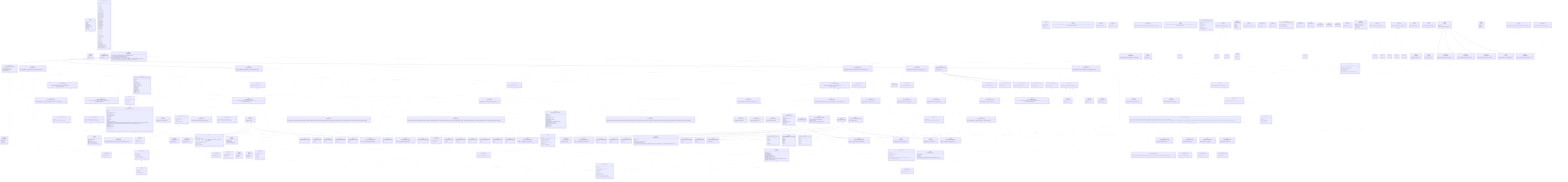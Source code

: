 classDiagram
class Menu {
  <<interface>>
  name: string
  icon: any
  component: any
  props: MenuProps
  needsReport?: boolean
  style?: string
  class?: string
  openedOnMobile?: boolean
}
Menu <.. MenuProps


class MenuProps {
  <<interface>>
  route: string
}



class GenericContainerProps {
  <<interface>>
  element?: any
  xxxl?: boolean
  xxl?: boolean
  xl?: boolean
  lg?: boolean
  sm?: boolean
  full?: boolean
  horizontal?: boolean
  vertical?: boolean
  rounded?: boolean
  colorless?: boolean
  transparent?: boolean
  primary?: boolean
  secondary?: boolean
  tertiary?: boolean
  black?: boolean
  red?: boolean
  orange?: boolean
  amber?: boolean
  yellow?: boolean
  lime?: boolean
  green?: boolean
  emerald?: boolean
  teal?: boolean
  cyan?: boolean
  sky?: boolean
  blue?: boolean
  indigo?: boolean
  violet?: boolean
  purple?: boolean
  fuchsia?: boolean
  pink?: boolean
  rose?: boolean
  clickable?: boolean
  focusable?: boolean
  disabled?: boolean
  svg?: any
  leftSvg?: any
  rightSvg?: any
  src?: string
  leftSrc?: string
  rightSrc?: string
  containerClasses?: string
  illustrationClasses?: string
  leftIllustrationClasses?: string
  rightIllustrationClasses?: string
}



class GenericIllustrationProps {
  <<interface>>
  right?: boolean
}

GenericContainerProps <|-- GenericIllustrationProps

class Color {
  <<interface>>
  buttonColors: string
  iconsClasses: string
  hexColor: string
}



class ColorName {
  <<type>>
  | 'gray'   | 'red'   | 'orange'   | 'amber'   | 'yellow'   | 'lime'   | 'green'   | 'emerald'   | 'teal'   | 'cyan'   | 'sky'   | 'blue'   | 'indigo'   | 'violet'   | 'purple'   | 'fuchsia'   | 'pink'   | 'rose'
}



class DataCategory {
  <<interface>>
  name: string
  saveable?: true
  neededInExcelName?: true
}



class DataCompute {
  <<type>>
  #40;label: DataLabel#41; =#62; void
}



class DataComputer {
  <<interface>>
  label: DataLabel
  init: #40;#41; =#62; void
  clean: #40;#41; =#62; void
}
DataComputer <.. DataLabel~T, Unit~


class DataLabel~T, Unit~ {
  <<interface>>
  name: string
  unit?: MathUnit#60;T#62;
  category: DataCategory
  getFullName: #40;#41; =#62; string
  toJSON: #40;#41; =#62; JSONDataLabel#60;Unit#62;
}
DataLabel~T, Unit~ <.. MathUnit~PossibleUnits~
DataLabel~T, Unit~ <.. DataCategory


class DataLabelsFrom {
  <<type>>
  'Drop' | 'Test' | 'Zone'
}



class BaseDataLabels {
  <<interface>>
  groups: SelectableList#60;AnyBaseDataLabelsGroup, BaseDataLabelsGroups#62;
  table: SelectableList#60;BaseTableDataLabelsParameters#62;
  getList: #40;from: DataLabelsFrom#41; =#62; DataLabel#60;string, string#62;[]
  findIn: #40;     from: DataLabelsFrom,     name: string,     category?: DataCategory   #41; =#62; DataLabel#60;string, string#62; | undefined
  pushTo: #40;     from: DataLabelsFrom,     label: DataLabel   #41; =#62; DataLabel#60;string, string#62; | undefined
}
BaseDataLabels <.. SelectableList~T, L~
BaseDataLabels <.. AnyBaseDataLabelsGroup
BaseDataLabels <.. BaseDataLabelsGroups
BaseDataLabels <.. BaseTableDataLabelsParameters


class BaseDataLabelsGroups {
  <<type>>
  [   BaseDropDataLabelsGroup#60;BaseDropIndex#62;,   BaseTestDataLabelsGroup,   BaseZoneDataLabelsGroup ]
}
BaseDataLabelsGroups <.. BaseDropDataLabelsGroup~Drop~
BaseDataLabelsGroups <.. BaseDropIndex
BaseDataLabelsGroups <.. BaseTestDataLabelsGroup
BaseDataLabelsGroups <.. BaseZoneDataLabelsGroup


class AnyBaseDataLabelsGroup {
  <<type>>
  BaseDataLabelsGroups[number]
}
AnyBaseDataLabelsGroup <.. BaseDataLabelsGroups


class BaseDataLabelsGroup~From~ {
  <<interface>>
  from: From
  choices: SelectableList#60;DataLabel#60;string#62;#62;
}
BaseDataLabelsGroup~From~ <.. SelectableList~T, L~
BaseDataLabelsGroup~From~ <.. DataLabel~T, Unit~


class BaseDropDataLabelsGroup~Drop~ {
  <<interface>>
  indexes: SelectableList#60;Drop#62;
}
BaseDropDataLabelsGroup~Drop~ <.. SelectableList~T, L~


class BaseTestDataLabelsGroup {
  <<interface>>

}



class BaseZoneDataLabelsGroup {
  <<interface>>

}



class BaseTableDataLabelsParameters {
  <<interface>>
  group: AnyBaseDataLabelsGroup
  dataLabels: DataLabel#60;string#62;[]
  index?: BaseDropIndex
}
BaseTableDataLabelsParameters <.. AnyBaseDataLabelsGroup
BaseTableDataLabelsParameters <.. DataLabel~T, Unit~
BaseTableDataLabelsParameters <.. BaseDropIndex


class HeavydynDataLabels {
  <<interface>>
  groups: SelectableList#60;     HeavydynDataLabelsGroup,     HeavydynDataLabelsGroups   #62;
}
HeavydynDataLabels <.. SelectableList~T, L~
HeavydynDataLabels <.. HeavydynDataLabelsGroup
HeavydynDataLabels <.. HeavydynDataLabelsGroups
BaseDataLabels <|-- HeavydynDataLabels

class HeavydynDataLabelsGroup {
  <<type>>
  HeavydynDataLabelsGroups[number]
}
HeavydynDataLabelsGroup <.. HeavydynDataLabelsGroups


class HeavydynDataLabelsGroups {
  <<type>>
  [   HeavydynDropDataLabelsGroup,   HeavydynTestDataLabelsGroup,   HeavydynZoneDataLabelsGroup ]
}
HeavydynDataLabelsGroups <.. HeavydynDropDataLabelsGroup
HeavydynDataLabelsGroups <.. HeavydynTestDataLabelsGroup
HeavydynDataLabelsGroups <.. HeavydynZoneDataLabelsGroup


class HeavydynDropDataLabelsGroup {
  <<interface>>
  indexes: SelectableList#60;HeavydynDropIndex#62;
  sequenceName: string
  toJSON: #40;#41; =#62; JSONHeavydynDropDataLabelsGroup
}
HeavydynDropDataLabelsGroup <.. SelectableList~T, L~
HeavydynDropDataLabelsGroup <.. HeavydynDropIndex


class HeavydynTestDataLabelsGroup {
  <<interface>>
  toJSON: #40;#41; =#62; JSONHeavydynTestDataLabelsGroup
}

BaseTestDataLabelsGroup <|-- HeavydynTestDataLabelsGroup

class HeavydynZoneDataLabelsGroup {
  <<interface>>
  toJSON: #40;#41; =#62; JSONHeavydynZoneDataLabelsGroup
}

BaseZoneDataLabelsGroup <|-- HeavydynZoneDataLabelsGroup

class MaxidynDataLabels {
  <<interface>>
  groups: SelectableList#60;     MaxidynDataLabelsGroup,     MaxidynDataLabelsGroups   #62;
}
MaxidynDataLabels <.. SelectableList~T, L~
MaxidynDataLabels <.. MaxidynDataLabelsGroup
MaxidynDataLabels <.. MaxidynDataLabelsGroups
BaseDataLabels <|-- MaxidynDataLabels

class MaxidynDataLabelsGroup {
  <<type>>
  MaxidynDataLabelsGroups[number]
}
MaxidynDataLabelsGroup <.. MaxidynDataLabelsGroups


class MaxidynDataLabelsGroups {
  <<type>>
  [   MaxidynDropDataLabelsGroup,   MaxidynTestDataLabelsGroup,   MaxidynZoneDataLabelsGroup ]
}
MaxidynDataLabelsGroups <.. MaxidynDropDataLabelsGroup
MaxidynDataLabelsGroups <.. MaxidynTestDataLabelsGroup
MaxidynDataLabelsGroups <.. MaxidynZoneDataLabelsGroup


class MaxidynDropDataLabelsGroup {
  <<interface>>
  indexes: SelectableList#60;MaxidynDropIndex#62;
  toJSON: #40;#41; =#62; JSONMaxidynDropDataLabelsGroup
}
MaxidynDropDataLabelsGroup <.. SelectableList~T, L~
MaxidynDropDataLabelsGroup <.. MaxidynDropIndex


class MaxidynTestDataLabelsGroup {
  <<interface>>
  toJSON: #40;#41; =#62; JSONMaxidynTestDataLabelsGroup
}

BaseTestDataLabelsGroup <|-- MaxidynTestDataLabelsGroup

class MaxidynZoneDataLabelsGroup {
  <<interface>>
  toJSON: #40;#41; =#62; JSONMaxidynZoneDataLabelsGroup
}

BaseZoneDataLabelsGroup <|-- MaxidynZoneDataLabelsGroup

class MinidynDataLabels {
  <<interface>>
  groups: SelectableList#60;     MinidynDataLabelsGroup,     MinidynDataLabelsGroups   #62;
}
MinidynDataLabels <.. SelectableList~T, L~
MinidynDataLabels <.. MinidynDataLabelsGroup
MinidynDataLabels <.. MinidynDataLabelsGroups
BaseDataLabels <|-- MinidynDataLabels

class MinidynDataLabelsGroup {
  <<type>>
  MinidynDataLabelsGroups[number]
}
MinidynDataLabelsGroup <.. MinidynDataLabelsGroups


class MinidynDataLabelsGroups {
  <<type>>
  [   MinidynDropDataLabelsGroup,   MinidynTestDataLabelsGroup,   MinidynZoneDataLabelsGroup ]
}
MinidynDataLabelsGroups <.. MinidynDropDataLabelsGroup
MinidynDataLabelsGroups <.. MinidynTestDataLabelsGroup
MinidynDataLabelsGroups <.. MinidynZoneDataLabelsGroup


class MinidynDropDataLabelsGroup {
  <<interface>>
  indexes: SelectableList#60;MinidynDropIndex#62;
  toJSON: #40;#41; =#62; JSONMinidynDropDataLabelsGroup
}
MinidynDropDataLabelsGroup <.. SelectableList~T, L~
MinidynDropDataLabelsGroup <.. MinidynDropIndex


class MinidynTestDataLabelsGroup {
  <<interface>>
  toJSON: #40;#41; =#62; JSONMinidynTestDataLabelsGroup
}

BaseTestDataLabelsGroup <|-- MinidynTestDataLabelsGroup

class MinidynZoneDataLabelsGroup {
  <<interface>>
  toJSON: #40;#41; =#62; JSONMinidynZoneDataLabelsGroup
}

BaseZoneDataLabelsGroup <|-- MinidynZoneDataLabelsGroup

class MachineDataLabels {
  <<type>>
  | HeavydynDataLabels   | MaxidynDataLabels   | MinidynDataLabels
}
MachineDataLabels <.. HeavydynDataLabels
MachineDataLabels <.. MaxidynDataLabels
MachineDataLabels <.. MinidynDataLabels


class MachineDataLabelsGroups {
  <<type>>
  | HeavydynDataLabelsGroups   | MaxidynDataLabelsGroups   | MinidynDataLabelsGroups
}
MachineDataLabelsGroups <.. HeavydynDataLabelsGroups
MachineDataLabelsGroups <.. MaxidynDataLabelsGroups
MachineDataLabelsGroups <.. MinidynDataLabelsGroups


class MachineDataLabelsGroup {
  <<type>>
  | HeavydynDataLabelsGroup   | MaxidynDataLabelsGroup   | MinidynDataLabelsGroup
}
MachineDataLabelsGroup <.. HeavydynDataLabelsGroup
MachineDataLabelsGroup <.. MaxidynDataLabelsGroup
MachineDataLabelsGroup <.. MinidynDataLabelsGroup


class MachineDropDataLabelsGroup {
  <<type>>
  | HeavydynDropDataLabelsGroup   | MaxidynDropDataLabelsGroup   | MinidynDropDataLabelsGroup
}
MachineDropDataLabelsGroup <.. HeavydynDropDataLabelsGroup
MachineDropDataLabelsGroup <.. MaxidynDropDataLabelsGroup
MachineDropDataLabelsGroup <.. MinidynDropDataLabelsGroup


class DataValue~T~ {
  <<interface>>
  label: DataLabel#60;T#62;
  value: MathNumber
  toJSON: #40;#41; =#62; JSONDataValue
}
DataValue~T~ <.. DataLabel~T, Unit~
DataValue~T~ <.. MathNumber


class DataValueTuple {
  <<type>>
  [DataValue#60;string#62;, DataValueUpdater]
}
DataValueTuple <.. DataValue~T~
DataValueTuple <.. DataValueUpdater


class DataValueUpdater {
  <<type>>
  #40;   dataList: DataValue#60;string#62;[],   index?: number,   array?: DataValue#60;string#62;[][] #41; =#62; void
}



class BaseDrop~DropIndex, Point~ {
  <<interface>>
  index: DropIndex
  data: DataValue#60;string#62;[]
  point: Point
  impactData: ImpactData | null
}
BaseDrop~DropIndex, Point~ <.. DataValue~T~
BaseDrop~DropIndex, Point~ <.. ImpactData


class BaseDropIndex {
  <<interface>>
  displayedIndex: number
}



class HeavydynDropType {
  <<type>>
  'Distance' | 'Time' | 'Force' | 'Height'
}



class HeavydynDrop {
  <<interface>>

}



class HeavydynDropIndex {
  <<interface>>
  type: HeavydynDropType
  value: MathNumber
}
HeavydynDropIndex <.. HeavydynDropType
HeavydynDropIndex <.. MathNumber
BaseDropIndex <|-- HeavydynDropIndex

class MaxidynDropType {
  <<type>>
  'Training' | 'Averaging'
}



class MaxidynDrop {
  <<interface>>

}



class MaxidynDropIndex {
  <<interface>>
  type: MaxidynDropType
}
MaxidynDropIndex <.. MaxidynDropType
BaseDropIndex <|-- MaxidynDropIndex

class MinidynDropType {
  <<type>>
  'Training' | 'Averaging'
}



class MinidynDrop {
  <<interface>>

}



class MinidynDropIndex {
  <<interface>>
  type: MinidynDropType
}
MinidynDropIndex <.. MinidynDropType
BaseDropIndex <|-- MinidynDropIndex

class MachineDrop {
  <<type>>
  HeavydynDrop | MaxidynDrop | MinidynDrop
}
MachineDrop <.. HeavydynDrop
MachineDrop <.. MaxidynDrop
MachineDrop <.. MinidynDrop


class MachineDropIndex {
  <<type>>
  HeavydynDropIndex | MaxidynDropIndex | MinidynDropIndex
}
MachineDropIndex <.. HeavydynDropIndex
MachineDropIndex <.. MaxidynDropIndex
MachineDropIndex <.. MinidynDropIndex


class Field {
  <<interface>>
  label: string
  settings: JSONFieldSettings
  value: | boolean     | number     | string     | SlidableNumber     | DateValue     | LongString     | SelectableString
  getValue: #40;#41; =#62; string | number | boolean
  setValue: #40;value: string | number#41; =#62; void
  toString: #40;#41; =#62; string
  toJSON: #40;#41; =#62; JSONField
}
Field <.. SlidableNumber
Field <.. DateValue
Field <.. LongString
Field <.. SelectableString


class SlidableNumber {
  <<interface>>
  kind: 'slidableNumber'
  step: number
  min: number
  max: number
  value: number
}



class DateValue {
  <<interface>>
  kind: 'dateValue'
  value: string
}



class LongString {
  <<interface>>
  kind: 'longString'
  value: string
}



class SelectableString {
  <<interface>>
  kind: 'selectableString'
  possibleValues: string[]
  value: string
}



class Icon {
  <<interface>>
  element: HTMLElement
  color: string
  setColor: #40;color?: string#41; =#62; void
  setText: #40;text: string#41; =#62; void
  setIcon: #40;iconName: IconName#41; =#62; void
}



class IconName {
  <<type>>
  | 'Circle'   | 'Triangle'   | 'Square'   | 'Rhombus'   | 'Flare'   | 'Pentagon'   | 'Hexagon'   | 'HexagonAlt'   | 'Heptagon'   | 'Octagon'
}



class Line {
  <<interface>>
  sortedPoints: BasePoint[]
  addToMap: #40;#41; =#62; void
  update: #40;#41; =#62; void
  remove: #40;#41; =#62; void
}
Line <.. BasePoint~Drop, Zone~


class MathNumber {
  <<interface>>
  value: number
  unit?: MathUnit#60;string#62;
  displayedString: string
  displayedStringWithUnit: string
  updateValue: #40;value: number#41; =#62; void
  updateDisplayedStrings: #40;#41; =#62; void
  getLocaleString: #40;     options: MathNumberGetLocaleStringOptions   #41; =#62; string
  getValueAs: #40;unit: string#41; =#62; number
}
MathNumber <.. MathUnit~PossibleUnits~


class MathNumberGetLocaleStringOptions {
  <<interface>>
  appendUnitToString?: true
  locale?: string
  precision?: number
  disablePreString?: true
  unit?: string
  removeSpaces?: true
  disableMinAndMax?: true
}



class MathUnit~PossibleUnits~ {
  <<interface>>
  name: string
  baseUnit: string
  possibleSettings: [PossibleUnits, number][]
  possiblePrecisions: number[]
  readOnly: boolean
  min: number
  max: number
  currentUnit: PossibleUnits
  currentPrecision: number
  getAverage: #40;values: number[]#41; =#62; number
  toJSON: #40;#41; =#62; JSONMathUnit#60;PossibleUnits#62;
}



class HeavydynUnitsSkeleton~A, B, C, D, E, F~ {
  <<interface>>
  deflection: A
  force: B
  temperature: C
  distance: D
  time: E
  modulus: F
}



class HeavydynUnitsNames {
  <<type>>
  keyof HeavydynUnitsSkeleton#60;any#62;
}
HeavydynUnitsNames <.. HeavydynUnitsSkeleton~A, B, C, D, E, F~


class PossibleHeavydynDeflectionUnits {
  <<type>>
  'mm' | '1/100 mm' | 'um'
}



class PossibleHeavydynForceUnits {
  <<type>>
  'N' | 'kN' | 'lbs'
}



class PossibleHeavydynTemperatureUnits {
  <<type>>
  '°C' | '°F' | 'K'
}



class PossibleHeavydynDistanceUnits {
  <<type>>
  'm' | 'km' | 'mi'
}



class PossibleHeavydynTimeUnits {
  <<type>>
  's' | 'ms' | 'us'
}



class PossibleHeavydynModulusUnits {
  <<type>>
  'MPa'
}



class HeavydynMathUnits {
  <<type>>
  HeavydynUnitsSkeleton#60;   MathUnit#60;PossibleHeavydynDeflectionUnits#62;,   MathUnit#60;PossibleHeavydynForceUnits#62;,   MathUnit#60;PossibleHeavydynTemperatureUnits#62;,   MathUnit#60;PossibleHeavydynDistanceUnits#62;,   MathUnit#60;PossibleHeavydynTimeUnits#62;,   MathUnit#60;PossibleHeavydynModulusUnits#62; #62;
}
HeavydynMathUnits <.. HeavydynUnitsSkeleton~A, B, C, D, E, F~
HeavydynMathUnits <.. MathUnit~PossibleUnits~
HeavydynMathUnits <.. PossibleHeavydynDeflectionUnits
HeavydynMathUnits <.. PossibleHeavydynForceUnits
HeavydynMathUnits <.. PossibleHeavydynTemperatureUnits
HeavydynMathUnits <.. PossibleHeavydynDistanceUnits
HeavydynMathUnits <.. PossibleHeavydynTimeUnits
HeavydynMathUnits <.. PossibleHeavydynModulusUnits


class MaxidynUnitsSkeleton~A, B, C, D, E, F, G~ {
  <<interface>>
  modulus: A
  stiffness: B
  deflection: C
  force: D
  distance: E
  time: F
  percentage: G
}



class PossibleMaxidynModulusUnits {
  <<type>>
  'MPa'
}



class PossibleMaxidynStiffnessUnits {
  <<type>>
  'MN / m'
}



class PossibleMaxidynDeflectionUnits {
  <<type>>
  'mm' | 'um'
}



class PossibleMaxidynForceUnits {
  <<type>>
  'N' | 'kN'
}



class PossibleMaxidynDistanceUnits {
  <<type>>
  'm' | 'km' | 'mi'
}



class PossibleMaxidynTimeUnits {
  <<type>>
  's' | 'ms' | 'us'
}



class PossibleMaxidynPercentageUnits {
  <<type>>
  '%'
}



class MaxidynMathUnits {
  <<type>>
  MaxidynUnitsSkeleton#60;   MathUnit#60;PossibleMaxidynModulusUnits#62;,   MathUnit#60;PossibleMaxidynStiffnessUnits#62;,   MathUnit#60;PossibleMaxidynDeflectionUnits#62;,   MathUnit#60;PossibleMaxidynForceUnits#62;,   MathUnit#60;PossibleMaxidynDistanceUnits#62;,   MathUnit#60;PossibleMaxidynTimeUnits#62;,   MathUnit#60;PossibleMaxidynPercentageUnits#62; #62;
}
MaxidynMathUnits <.. MaxidynUnitsSkeleton~A, B, C, D, E, F, G~
MaxidynMathUnits <.. MathUnit~PossibleUnits~
MaxidynMathUnits <.. PossibleMaxidynModulusUnits
MaxidynMathUnits <.. PossibleMaxidynStiffnessUnits
MaxidynMathUnits <.. PossibleMaxidynDeflectionUnits
MaxidynMathUnits <.. PossibleMaxidynForceUnits
MaxidynMathUnits <.. PossibleMaxidynDistanceUnits
MaxidynMathUnits <.. PossibleMaxidynTimeUnits
MaxidynMathUnits <.. PossibleMaxidynPercentageUnits


class MaxidynUnitsNames {
  <<type>>
  keyof MaxidynUnitsSkeleton#60;any#62;
}
MaxidynUnitsNames <.. MaxidynUnitsSkeleton~A, B, C, D, E, F, G~


class MinidynUnitsSkeleton~A, B, C, D, E, F~ {
  <<interface>>
  modulus: A
  stiffness: B
  deflection: C
  force: D
  time: E
  percentage: F
}



class PossibleMinidynModulusUnits {
  <<type>>
  'MPa'
}



class PossibleMinidynStiffnessUnits {
  <<type>>
  'MN / m'
}



class PossibleMinidynDeflectionUnits {
  <<type>>
  'mm' | 'um'
}



class PossibleMinidynForceUnits {
  <<type>>
  'N' | 'kN'
}



class PossibleMinidynTimeUnits {
  <<type>>
  's' | 'ms' | 'us'
}



class PossibleMinidynPercentageUnits {
  <<type>>
  '%'
}



class MinidynMathUnits {
  <<type>>
  MinidynUnitsSkeleton#60;   MathUnit#60;PossibleMinidynModulusUnits#62;,   MathUnit#60;PossibleMinidynStiffnessUnits#62;,   MathUnit#60;PossibleMinidynDeflectionUnits#62;,   MathUnit#60;PossibleMinidynForceUnits#62;,   MathUnit#60;PossibleMinidynTimeUnits#62;,   MathUnit#60;PossibleMinidynPercentageUnits#62; #62;
}
MinidynMathUnits <.. MinidynUnitsSkeleton~A, B, C, D, E, F~
MinidynMathUnits <.. MathUnit~PossibleUnits~
MinidynMathUnits <.. PossibleMinidynModulusUnits
MinidynMathUnits <.. PossibleMinidynStiffnessUnits
MinidynMathUnits <.. PossibleMinidynDeflectionUnits
MinidynMathUnits <.. PossibleMinidynForceUnits
MinidynMathUnits <.. PossibleMinidynTimeUnits
MinidynMathUnits <.. PossibleMinidynPercentageUnits


class MinidynUnitsNames {
  <<type>>
  keyof MinidynUnitsSkeleton#60;any#62;
}
MinidynUnitsNames <.. MinidynUnitsSkeleton~A, B, C, D, E, F~


class Overlay {
  <<interface>>
  id: string
  sourceData: mapboxgl.ImageSourceRaw
  markerNW: mapboxgl.Marker
  markerSE: mapboxgl.Marker
  opacity: number
  addToMap: #40;isVisible: boolean#41; =#62; void
  remove: #40;#41; =#62; void
  toJSON: #40;#41; =#62; JSONOverlay
}



class ImageCoordinates {
  <<interface>>
  tl: XYCoord
  tr: XYCoord
  bl: XYCoord
  br: XYCoord
}
ImageCoordinates <.. XYCoord


class BasePoint~Drop, Zone~ {
  <<interface>>
  id: string
  date: Date
  marker: mapboxgl.Marker | null
  icon: Icon | null
  settings: JSONPointSettings
  data: DataValue#60;string#62;[]
  information: Field[]
  drops: Drop[]
  index: number
  number: number
  zone: Zone
  rawDataFile: ArrayBufferLike | null
  getSelectedMathNumber: #40;     groupFrom: DataLabelsFrom,     dataLabel: DataLabel#60;string#62;,     index?: BaseDropIndex | null   #41; =#62; MathNumber | undefined
  getDisplayedString: #40;     groupFrom: DataLabelsFrom,     dataLabel: DataLabel#60;string#62;,     index?: BaseDropIndex | null   #41; =#62; string
  updateColor: #40;#41; =#62; void
  updateText: #40;#41; =#62; void
  updateVisibility: #40;#41; =#62; void
  updatePopup: #40;#41; =#62; void
  addToMap: #40;#41; =#62; void
  checkVisibility: #40;#41; =#62; boolean
  remove: #40;#41; =#62; void
}
BasePoint~Drop, Zone~ <.. Icon
BasePoint~Drop, Zone~ <.. DataValue~T~
BasePoint~Drop, Zone~ <.. Field


class HeavydynPoint {
  <<interface>>

}



class MaxidynPoint {
  <<interface>>

}



class MinidynPoint {
  <<interface>>

}



class MachinePoint {
  <<type>>
  HeavydynPoint | MaxidynPoint | MinidynPoint
}
MachinePoint <.. HeavydynPoint
MachinePoint <.. MaxidynPoint
MachinePoint <.. MinidynPoint


class MachineName {
  <<type>>
  'Heavydyn' | 'Maxidyn' | 'Minidyn'
}



class BaseProject~Report, MathUnits~ {
  <<interface>>
  name: Field
  information: Field[]
  hardware: Field[]
  reports: SelectableList#60;Report#62;
  units: MathUnits
  settings: BaseProjectSettings
  overlays: Overlay[]
  acquisitionParameters: JSONAcquisitionParameters
  refreshLinesAndOverlays: #40;#41; =#62; void
  setMapStyle: #40;styleIndex: number#41; =#62; void
  fitOnMap: #40;#41; =#62; void
  addToMap: #40;#41; =#62; void
  remove: #40;#41; =#62; void
}
BaseProject~Report, MathUnits~ <.. Field
BaseProject~Report, MathUnits~ <.. SelectableList~T, L~
BaseProject~Report, MathUnits~ <.. BaseProjectSettings
BaseProject~Report, MathUnits~ <.. Overlay


class BaseProjectSettings {
  <<interface>>
  arePointsLocked: boolean
}



class LoadReferenceSourceValue {
  <<type>>
  LoadReferenceSourceList[number]
}
LoadReferenceSourceValue <.. LoadReferenceSourceList


class LoadReferenceSourceList {
  <<type>>
  ['Sequence', 'Custom']
}



class TemperatureFromSourceValue {
  <<type>>
  TemperatureFromSourceList[number]
}
TemperatureFromSourceValue <.. TemperatureFromSourceList


class TemperatureFromSourceList {
  <<type>>
  ['Tair', 'Tsurf', 'Tman']
}



class TemperatureAverageValue {
  <<type>>
  TemperatureAverageList[number]
}
TemperatureAverageValue <.. TemperatureAverageList


class TemperatureAverageList {
  <<type>>
  ['Point', 'Zone', 'Report', 'Custom']
}



class TemperatureStructureTypeValue {
  <<type>>
  TemperatureStructureTypeList[number]
}
TemperatureStructureTypeValue <.. TemperatureStructureTypeList


class TemperatureStructureTypeList {
  <<type>>
  [   // TODO: Translate   #123;     name: 'Souple'     k: 0.15   #125;,   #123;     name: 'Bitumineux épais'     k: 0.2   #125;,   #123;     name: 'Mixte'     k: 0.08   #125;,   #123;     name: 'Semi-rigide'     k: 0.04   #125; ]
}



class HeavydynProject {
  <<interface>>
  calibrations: HeavydynCalibrations
  correctionParameters: HeavydynCorrectionParameters
}
HeavydynProject <.. HeavydynCalibrations
HeavydynProject <.. HeavydynCorrectionParameters


class HeavydynCalibrations {
  <<interface>>
  date: Date
  dPlate: number
  channels: JSONChannel[]
  sensors: JSONSensor[]
}



class HeavydynCorrectionParameters {
  <<interface>>
  load: #123;     active: boolean     loadReferenceSource: SelectableList#60;       LoadReferenceSourceValue,       LoadReferenceSourceList     #62;     customValue: MathNumber   #125;
  temperature: #123;     active: boolean     temperatureFromSource: SelectableList#60;       TemperatureFromSourceValue,       TemperatureFromSourceList     #62;     average: SelectableList#60;TemperatureAverageValue, TemperatureAverageList#62;     customValue: MathNumber     temperatureTo: MathNumber     structureType: SelectableList#60;       TemperatureStructureTypeValue,       TemperatureStructureTypeList     #62;   #125;
}
HeavydynCorrectionParameters <.. SelectableList~T, L~
HeavydynCorrectionParameters <.. LoadReferenceSourceValue
HeavydynCorrectionParameters <.. LoadReferenceSourceList
HeavydynCorrectionParameters <.. MathNumber
HeavydynCorrectionParameters <.. TemperatureFromSourceValue
HeavydynCorrectionParameters <.. TemperatureFromSourceList
HeavydynCorrectionParameters <.. TemperatureAverageValue
HeavydynCorrectionParameters <.. TemperatureAverageList
HeavydynCorrectionParameters <.. TemperatureStructureTypeValue
HeavydynCorrectionParameters <.. TemperatureStructureTypeList


class MaxidynProject {
  <<interface>>
  bearingParameters: JSONBearingParameters
}



class MinidynProject {
  <<interface>>
  bearingParameters: JSONBearingParameters
}



class MachineProject {
  <<type>>
  HeavydynProject | MaxidynProject | MinidynProject
}
MachineProject <.. HeavydynProject
MachineProject <.. MaxidynProject
MachineProject <.. MinidynProject


class MachineMathUnits {
  <<type>>
  HeavydynMathUnits | MaxidynMathUnits | MinidynMathUnits
}
MachineMathUnits <.. HeavydynMathUnits
MachineMathUnits <.. MaxidynMathUnits
MachineMathUnits <.. MinidynMathUnits


class MachineUnitsSkeleton~T~ {
  <<type>>
  | HeavydynUnitsSkeleton#60;T#62;   | MaxidynUnitsSkeleton#60;T#62;   | MinidynUnitsSkeleton#60;T#62;
}
MachineUnitsSkeleton~T~ <.. HeavydynUnitsSkeleton~A, B, C, D, E, F~
MachineUnitsSkeleton~T~ <.. MaxidynUnitsSkeleton~A, B, C, D, E, F, G~
MachineUnitsSkeleton~T~ <.. MinidynUnitsSkeleton~A, B, C, D, E, F~


class MachineUnitsNames {
  <<type>>
  | HeavydynUnitsNames   | MaxidynUnitsNames   | MinidynUnitsNames
}
MachineUnitsNames <.. HeavydynUnitsNames
MachineUnitsNames <.. MaxidynUnitsNames
MachineUnitsNames <.. MinidynUnitsNames


class ReportColorization {
  <<type>>
  'Threshold' | 'Zone'
}



class ReportGroupBy {
  <<type>>
  'Number' | 'Zone'
}



class BaseReport~Project, Zone, DataLabels, Thresholds~ {
  <<interface>>
  name: Field
  line: Line
  zones: Zone[]
  screenshots: string[]
  dataLabels: DataLabels
  thresholds: Thresholds
  settings: JSONReportSettings
  platform: Field[]
  information: Field[]
  project: Project
  isOnMap: boolean
  fitOnMap: #40;#41; =#62; void
  addToMap: #40;#41; =#62; void
  remove: #40;#41; =#62; void
}
BaseReport~Project, Zone, DataLabels, Thresholds~ <.. Field
BaseReport~Project, Zone, DataLabels, Thresholds~ <.. Line


class HeavydynReport {
  <<interface>>
  addZone: #40;#41; =#62; void
}



class MaxidynReport {
  <<interface>>
  addZone: #40;#41; =#62; void
}



class MinidynReport {
  <<interface>>
  addZone: #40;#41; =#62; void
}



class MachineReport {
  <<type>>
  HeavydynReport | MaxidynReport | MinidynReport
}
MachineReport <.. HeavydynReport
MachineReport <.. MaxidynReport
MachineReport <.. MinidynReport


class BaseThresholds~ThresholdsGroups~ {
  <<interface>>
  groups: ThresholdsGroups
  colors: JSONThresholdColors
  inputs: JSONThresholdInputs
}



class BaseThresholdsGroups {
  <<type>>
  MachineUnitsSkeleton#60;ThresholdsGroup#60;string#62;#62;
}
BaseThresholdsGroups <.. MachineUnitsSkeleton~T~
BaseThresholdsGroups <.. ThresholdsGroup~T~


class CustomThresholdType {
  <<type>>
  'Bicolor' | 'Gradient' | 'Tricolor'
}



class CustomThreshold {
  <<interface>>
  kind: 'custom'
  name: 'Custom'
  type: CustomThresholdType
  value: number
  valueHigh: number
  getColor: #40;     mathNumber: MathNumber,     colors: JSONThresholdColors   #41; =#62; string
  toJSON: #40;#41; =#62; JSONCustomThreshold
}
CustomThreshold <.. CustomThresholdType


class HeavydynThresholds {
  <<interface>>
  groups: HeavydynThresholdsGroups
}
HeavydynThresholds <.. HeavydynThresholdsGroups


class HeavydynThresholdsGroups {
  <<type>>
  HeavydynUnitsSkeleton#60;ThresholdsGroup#60;string#62;#62;
}
HeavydynThresholdsGroups <.. HeavydynUnitsSkeleton~A, B, C, D, E, F~
HeavydynThresholdsGroups <.. ThresholdsGroup~T~


class MaxidynThresholds {
  <<interface>>
  groups: MaxidynThresholdsGroups
}
MaxidynThresholds <.. MaxidynThresholdsGroups


class MaxidynThresholdsGroups {
  <<type>>
  MaxidynUnitsSkeleton#60;ThresholdsGroup#60;string#62;#62;
}
MaxidynThresholdsGroups <.. MaxidynUnitsSkeleton~A, B, C, D, E, F, G~
MaxidynThresholdsGroups <.. ThresholdsGroup~T~


class MinidynThresholds {
  <<interface>>

}



class MinidynThresholdsGroups {
  <<type>>
  MinidynUnitsSkeleton#60;ThresholdsGroup#60;string#62;#62;
}
MinidynThresholdsGroups <.. MinidynUnitsSkeleton~A, B, C, D, E, F~
MinidynThresholdsGroups <.. ThresholdsGroup~T~


class PredefinedThreshold {
  <<interface>>
  kind: 'predefined'
  name: string
  value: number
  getColor: #40;     mathNumber: MathNumber,     colors: JSONThresholdColors   #41; =#62; string
}



class AnyThreshold {
  <<type>>
  PredefinedThreshold | CustomThreshold
}
AnyThreshold <.. PredefinedThreshold
AnyThreshold <.. CustomThreshold


class ThresoldsList {
  <<type>>
  [...PredefinedThreshold[], CustomThreshold]
}
ThresoldsList <.. PredefinedThreshold
ThresoldsList <.. CustomThreshold


class MachineThresholds {
  <<type>>
  | HeavydynThresholds   | MaxidynThresholds   | MinidynThresholds
}
MachineThresholds <.. HeavydynThresholds
MachineThresholds <.. MaxidynThresholds
MachineThresholds <.. MinidynThresholds


class MachineThresholdsGroups {
  <<type>>
  | HeavydynThresholdsGroups   | MaxidynThresholdsGroups   | MinidynThresholdsGroups
}
MachineThresholdsGroups <.. HeavydynThresholdsGroups
MachineThresholdsGroups <.. MaxidynThresholdsGroups
MachineThresholdsGroups <.. MinidynThresholdsGroups


class ThresholdsGroup~T~ {
  <<interface>>
  unit: MathUnit#60;T#62;
  choices: SelectableList#60;AnyThreshold, ThresoldsList#62;
}
ThresholdsGroup~T~ <.. MathUnit~PossibleUnits~
ThresholdsGroup~T~ <.. SelectableList~T, L~
ThresholdsGroup~T~ <.. AnyThreshold
ThresholdsGroup~T~ <.. ThresoldsList


class SerializableObject~T~ {
  <<interface>>
  toJSON: #40;#41; =#62; T
}



class MachineObject~M, T~ {
  <<interface>>
  machine: M
}



class HeavydynObject~T~ {
  <<interface>>

}



class MaxidynObject~T~ {
  <<interface>>

}



class MinidynObject~T~ {
  <<interface>>

}



class BaseObject~T~ {
  <<interface>>
  toBaseJSON: #40;#41; =#62; T
}



class WatcherHandler {
  <<interface>>
  add: #40;stop: #40;#41; =#62; void#41; =#62; void
  remove: #40;stop: #40;#41; =#62; void#41; =#62; void
  clean: #40;#41; =#62; void
  stops: #40;#40;#41; =#62; void#41;[]
}



class BaseZone~Point, Report~ {
  <<interface>>
  points: Point[]
  settings: JSONZoneSettings
  name: string
  report: Report
  data: DataValue#60;string#62;[]
  init: #40;#41; =#62; void
  clean: #40;#41; =#62; void
}
BaseZone~Point, Report~ <.. DataValue~T~


class HeavydynZoneCreatorParameters {
  <<interface>>
  report: HeavydynReport
}
HeavydynZoneCreatorParameters <.. HeavydynReport
MachineZoneCreatorParameters <|-- HeavydynZoneCreatorParameters

class HeavydynZone {
  <<interface>>

}



class MaxidynZoneCreatorParameters {
  <<interface>>
  report: MaxidynReport
}
MaxidynZoneCreatorParameters <.. MaxidynReport
MachineZoneCreatorParameters <|-- MaxidynZoneCreatorParameters

class MaxidynZone {
  <<interface>>

}



class MinidynZoneCreatorParameters {
  <<interface>>
  report: MinidynReport
}
MinidynZoneCreatorParameters <.. MinidynReport
MachineZoneCreatorParameters <|-- MinidynZoneCreatorParameters

class MinidynZone {
  <<interface>>

}



class MachineZone {
  <<type>>
  HeavydynZone | MaxidynZone | MinidynZone
}
MachineZone <.. HeavydynZone
MachineZone <.. MaxidynZone
MachineZone <.. MinidynZone


class MachineZoneCreatorParameters {
  <<interface>>
  report: MachineReport
}
MachineZoneCreatorParameters <.. MachineReport


class ExcelData {
  <<type>>
  string | number | boolean
}



class ExcelFlatData {
  <<type>>
  string[] | number[] | boolean[]
}



class ExcelJson {
  <<interface>>
  [key: string]: ExcelData | ExcelFlatData
}
ExcelJson <.. ExcelData
ExcelJson <.. ExcelFlatData


class FlatDataJson {
  <<interface>>
  [key: string]: ExcelFlatData
}
FlatDataJson <.. ExcelFlatData


class Exporter {
  <<interface>>
  name: string
  export: #40;...args: any[]#41; =#62; Promise#60;File#62;
}



class AnyExporter {
  <<type>>
  | MachineExporter   | HeavydynExporter   | MaxidynExporter   | MinidynExporter
}
AnyExporter <.. MachineExporter
AnyExporter <.. HeavydynExporter
AnyExporter <.. MaxidynExporter
AnyExporter <.. MinidynExporter


class MachineExporter {
  <<interface>>
  export: #40;project: MachineProject#41; =#62; Promise#60;File#62;
}

Exporter <|-- MachineExporter

class HeavydynExporter {
  <<interface>>
  export: #40;project: HeavydynProject#41; =#62; Promise#60;File#62;
}

Exporter <|-- HeavydynExporter

class MaxidynExporter {
  <<interface>>
  export: #40;project: MaxidynProject#41; =#62; Promise#60;File#62;
}

Exporter <|-- MaxidynExporter

class MinidynExporter {
  <<interface>>
  export: #40;project: MinidynProject#41; =#62; Promise#60;File#62;
}

Exporter <|-- MinidynExporter

class ImpactData {
  <<interface>>
  load: number[]
  displacement: number[][]
}



class LngLat {
  <<interface>>
  lng: number
  lat: number
}



class XYCoord {
  <<interface>>
  x: number
  y: number
}



class SelectableList~T, L~ {
  <<interface>>
  selected: T | null
  list: L
  selectIndex: #40;index: number | null#41; =#62; void
  getSelectedIndex: #40;#41; =#62; number | null
  toJSON: #60;TJSON, LJSON extends TJSON[] = TJSON[]#62;#40;     transform: #40;value: T#41; =#62; LJSON[number]   #41; =#62; JSONSelectableList#60;TJSON, LJSON#62;
}



class DeepRequired~T~ {
  <<type>>
  #123;   [K in keyof T]: Required#60;DeepRequired#60;T[K]#62;#62; #125;
}
DeepRequired~T~ <.. DeepRequired~T~


class Store {
  <<interface>>
  projects: SelectableList#60;MachineProject#62;
  selectedProject: MachineProject | null
  selectedReport: MachineReport | null
  map: mapboxgl.Map | null
  updateAvailable: boolean
  save: #40;key: StoreKeys, value: StoreSaveableTypes#41; =#62; void
}
Store <.. SelectableList~T, L~
Store <.. MachineProject
Store <.. MachineReport


class StoreKeys {
  <<type>>
  Exclude#60;keyof Store, 'save' | 'updateAvailable'#62;
}
StoreKeys <.. Store


class StoreTypes {
  <<type>>
  Store[keyof Store]
}
StoreTypes <.. Store


class StoreSaveableTypes {
  <<type>>
  Extract#60;   StoreTypes,   string[] | number[] | boolean[] | string | number | boolean | null #62;
}
StoreSaveableTypes <.. StoreTypes